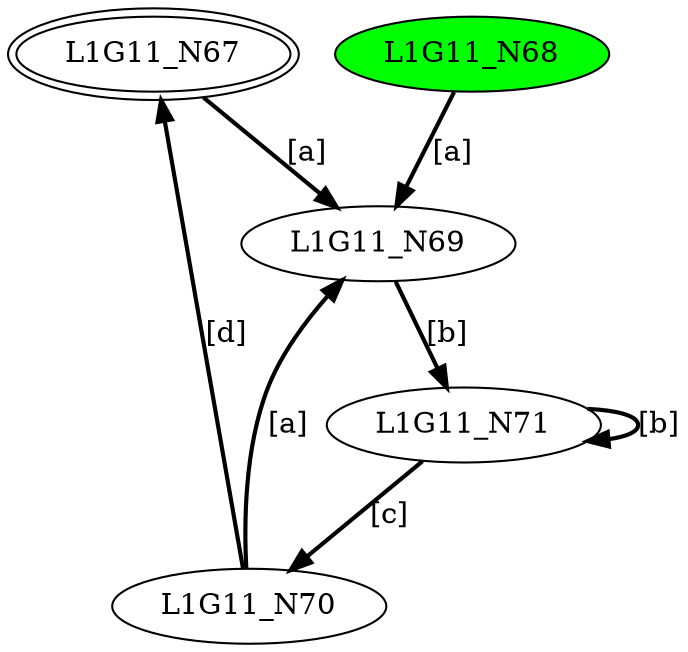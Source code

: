 digraph G11{
"L1G11_N67" [peripheries=2];
"L1G11_N68" [style=filled,fillcolor=green];
"L1G11_N69";
"L1G11_N70";
"L1G11_N71";
"L1G11_N67"->"L1G11_N69" [style = bold, label = "[a]"];
"L1G11_N68"->"L1G11_N69" [style = bold, label = "[a]"];
"L1G11_N69"->"L1G11_N71" [style = bold, label = "[b]"];
"L1G11_N70"->"L1G11_N67" [style = bold, label = "[d]"];
"L1G11_N70"->"L1G11_N69" [style = bold, label = "[a]"];
"L1G11_N71"->"L1G11_N70" [style = bold, label = "[c]"];
"L1G11_N71"->"L1G11_N71" [style = bold, label = "[b]"];
}

